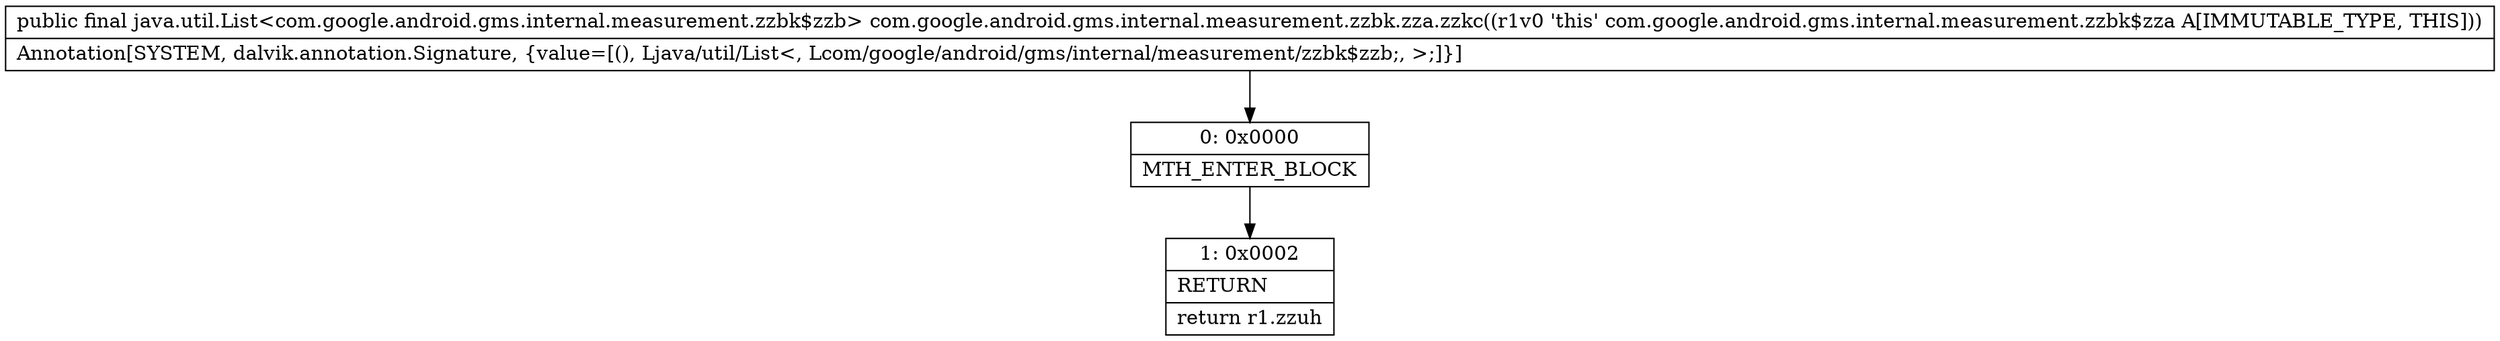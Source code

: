 digraph "CFG forcom.google.android.gms.internal.measurement.zzbk.zza.zzkc()Ljava\/util\/List;" {
Node_0 [shape=record,label="{0\:\ 0x0000|MTH_ENTER_BLOCK\l}"];
Node_1 [shape=record,label="{1\:\ 0x0002|RETURN\l|return r1.zzuh\l}"];
MethodNode[shape=record,label="{public final java.util.List\<com.google.android.gms.internal.measurement.zzbk$zzb\> com.google.android.gms.internal.measurement.zzbk.zza.zzkc((r1v0 'this' com.google.android.gms.internal.measurement.zzbk$zza A[IMMUTABLE_TYPE, THIS]))  | Annotation[SYSTEM, dalvik.annotation.Signature, \{value=[(), Ljava\/util\/List\<, Lcom\/google\/android\/gms\/internal\/measurement\/zzbk$zzb;, \>;]\}]\l}"];
MethodNode -> Node_0;
Node_0 -> Node_1;
}

